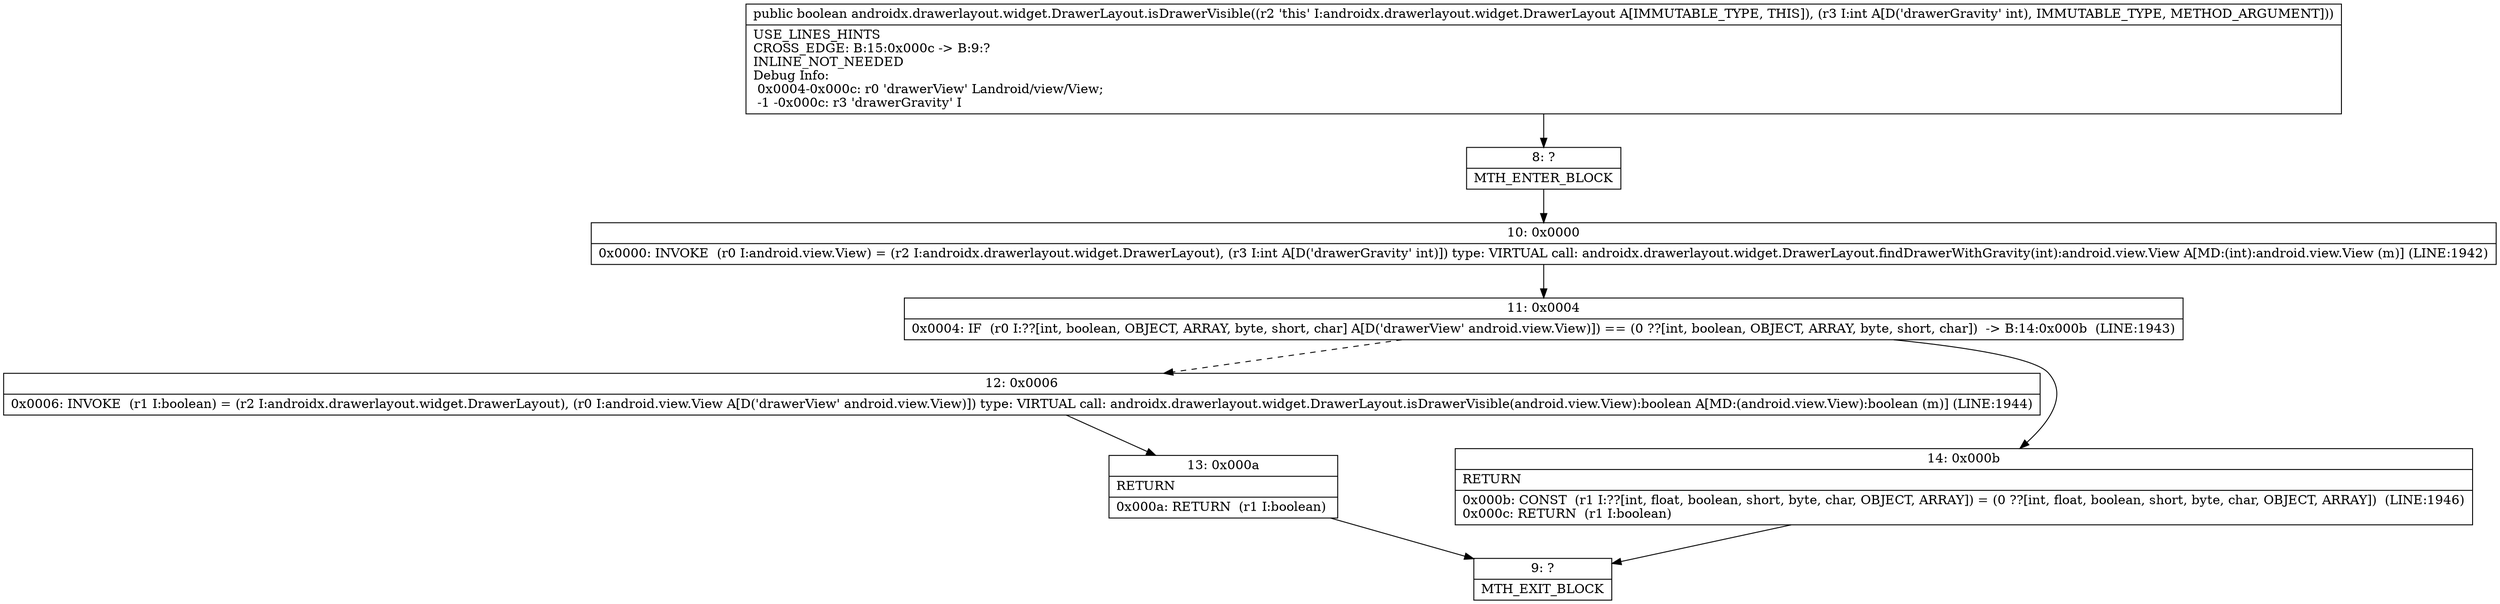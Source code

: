 digraph "CFG forandroidx.drawerlayout.widget.DrawerLayout.isDrawerVisible(I)Z" {
Node_8 [shape=record,label="{8\:\ ?|MTH_ENTER_BLOCK\l}"];
Node_10 [shape=record,label="{10\:\ 0x0000|0x0000: INVOKE  (r0 I:android.view.View) = (r2 I:androidx.drawerlayout.widget.DrawerLayout), (r3 I:int A[D('drawerGravity' int)]) type: VIRTUAL call: androidx.drawerlayout.widget.DrawerLayout.findDrawerWithGravity(int):android.view.View A[MD:(int):android.view.View (m)] (LINE:1942)\l}"];
Node_11 [shape=record,label="{11\:\ 0x0004|0x0004: IF  (r0 I:??[int, boolean, OBJECT, ARRAY, byte, short, char] A[D('drawerView' android.view.View)]) == (0 ??[int, boolean, OBJECT, ARRAY, byte, short, char])  \-\> B:14:0x000b  (LINE:1943)\l}"];
Node_12 [shape=record,label="{12\:\ 0x0006|0x0006: INVOKE  (r1 I:boolean) = (r2 I:androidx.drawerlayout.widget.DrawerLayout), (r0 I:android.view.View A[D('drawerView' android.view.View)]) type: VIRTUAL call: androidx.drawerlayout.widget.DrawerLayout.isDrawerVisible(android.view.View):boolean A[MD:(android.view.View):boolean (m)] (LINE:1944)\l}"];
Node_13 [shape=record,label="{13\:\ 0x000a|RETURN\l|0x000a: RETURN  (r1 I:boolean) \l}"];
Node_9 [shape=record,label="{9\:\ ?|MTH_EXIT_BLOCK\l}"];
Node_14 [shape=record,label="{14\:\ 0x000b|RETURN\l|0x000b: CONST  (r1 I:??[int, float, boolean, short, byte, char, OBJECT, ARRAY]) = (0 ??[int, float, boolean, short, byte, char, OBJECT, ARRAY])  (LINE:1946)\l0x000c: RETURN  (r1 I:boolean) \l}"];
MethodNode[shape=record,label="{public boolean androidx.drawerlayout.widget.DrawerLayout.isDrawerVisible((r2 'this' I:androidx.drawerlayout.widget.DrawerLayout A[IMMUTABLE_TYPE, THIS]), (r3 I:int A[D('drawerGravity' int), IMMUTABLE_TYPE, METHOD_ARGUMENT]))  | USE_LINES_HINTS\lCROSS_EDGE: B:15:0x000c \-\> B:9:?\lINLINE_NOT_NEEDED\lDebug Info:\l  0x0004\-0x000c: r0 'drawerView' Landroid\/view\/View;\l  \-1 \-0x000c: r3 'drawerGravity' I\l}"];
MethodNode -> Node_8;Node_8 -> Node_10;
Node_10 -> Node_11;
Node_11 -> Node_12[style=dashed];
Node_11 -> Node_14;
Node_12 -> Node_13;
Node_13 -> Node_9;
Node_14 -> Node_9;
}

